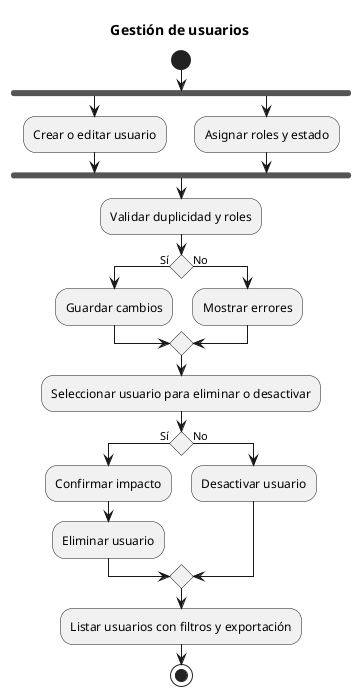 @startuml CU07_GestionUsuarios_Simple
title: Gestión de usuarios

|Administrador|
start

fork
  :Crear o editar usuario;
fork again
  :Asignar roles y estado;
end fork

:Validar duplicidad y roles;

if () then (Sí)
  :Guardar cambios;

else (No)
  :Mostrar errores;
endif

:Seleccionar usuario para eliminar o desactivar;

if () then (Sí)
  :Confirmar impacto;
  :Eliminar usuario;
else (No)
  :Desactivar usuario;
endif

:Listar usuarios con filtros y exportación;

stop
@enduml